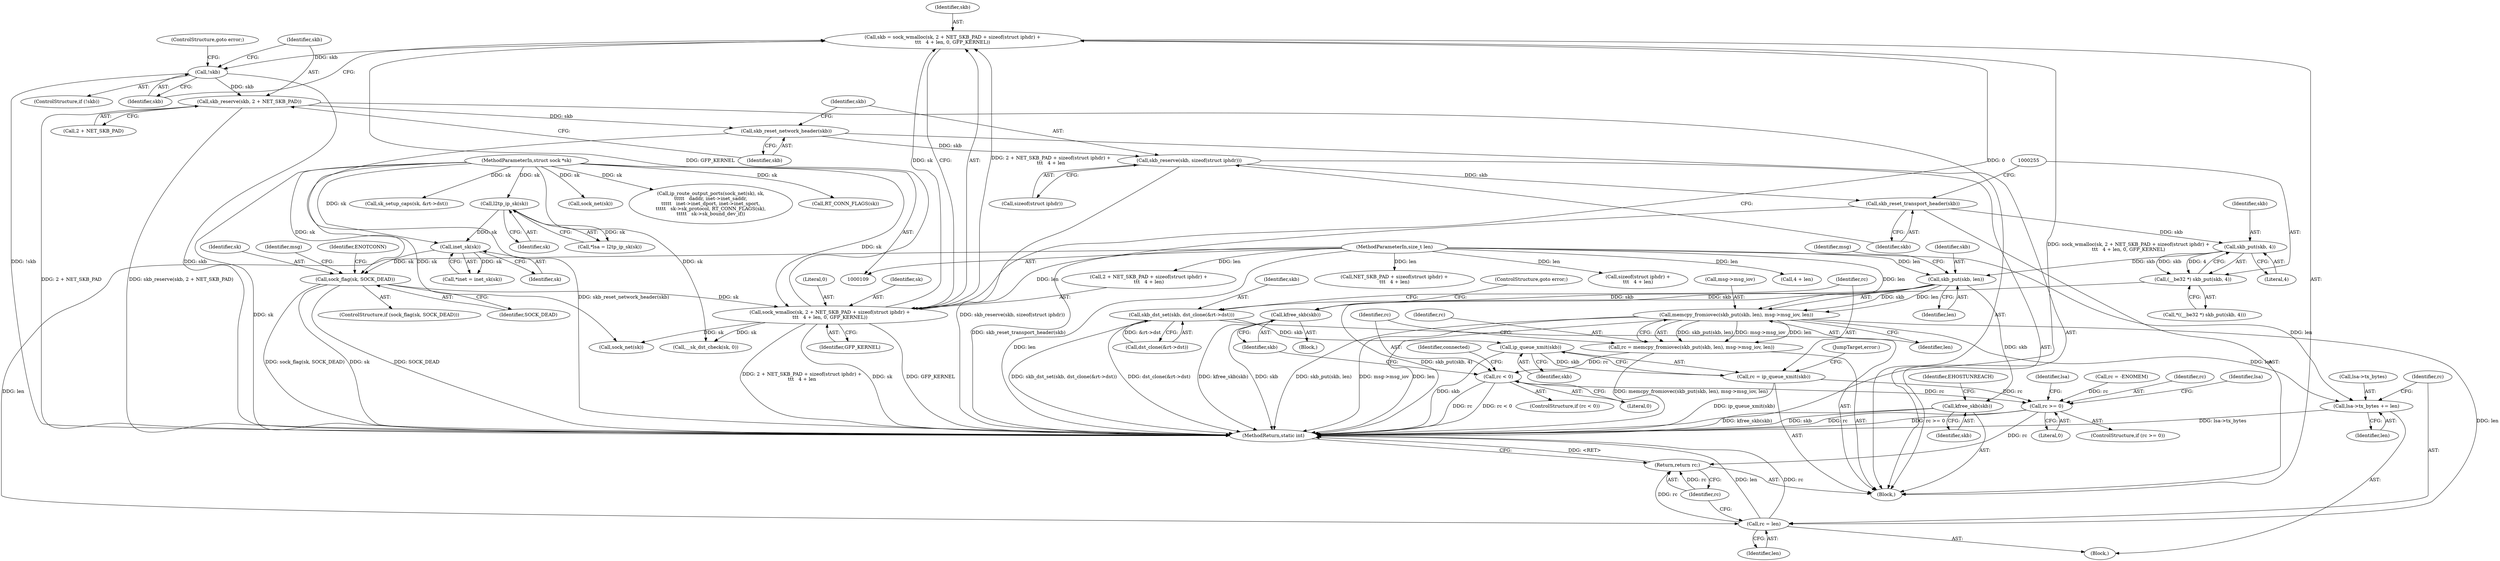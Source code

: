 digraph "0_linux_f6d8bd051c391c1c0458a30b2a7abcd939329259_34@pointer" {
"1000239" [label="(Call,skb_reserve(skb, 2 + NET_SKB_PAD))"];
"1000236" [label="(Call,!skb)"];
"1000219" [label="(Call,skb = sock_wmalloc(sk, 2 + NET_SKB_PAD + sizeof(struct iphdr) +\n\t\t\t   4 + len, 0, GFP_KERNEL))"];
"1000221" [label="(Call,sock_wmalloc(sk, 2 + NET_SKB_PAD + sizeof(struct iphdr) +\n\t\t\t   4 + len, 0, GFP_KERNEL))"];
"1000143" [label="(Call,sock_flag(sk, SOCK_DEAD))"];
"1000125" [label="(Call,inet_sk(sk))"];
"1000120" [label="(Call,l2tp_ip_sk(sk))"];
"1000111" [label="(MethodParameterIn,struct sock *sk)"];
"1000113" [label="(MethodParameterIn,size_t len)"];
"1000244" [label="(Call,skb_reset_network_header(skb))"];
"1000246" [label="(Call,skb_reserve(skb, sizeof(struct iphdr)))"];
"1000250" [label="(Call,skb_reset_transport_header(skb))"];
"1000256" [label="(Call,skb_put(skb, 4))"];
"1000254" [label="(Call,(__be32 *) skb_put(skb, 4))"];
"1000263" [label="(Call,skb_put(skb, len))"];
"1000262" [label="(Call,memcpy_fromiovec(skb_put(skb, len), msg->msg_iov, len))"];
"1000260" [label="(Call,rc = memcpy_fromiovec(skb_put(skb, len), msg->msg_iov, len))"];
"1000271" [label="(Call,rc < 0)"];
"1000350" [label="(Call,rc >= 0)"];
"1000372" [label="(Return,return rc;)"];
"1000358" [label="(Call,lsa->tx_bytes += len)"];
"1000363" [label="(Call,rc = len)"];
"1000275" [label="(Call,kfree_skb(skb))"];
"1000337" [label="(Call,skb_dst_set(skb, dst_clone(&rt->dst)))"];
"1000346" [label="(Call,ip_queue_xmit(skb))"];
"1000344" [label="(Call,rc = ip_queue_xmit(skb))"];
"1000379" [label="(Call,kfree_skb(skb))"];
"1000246" [label="(Call,skb_reserve(skb, sizeof(struct iphdr)))"];
"1000244" [label="(Call,skb_reset_network_header(skb))"];
"1000272" [label="(Identifier,rc)"];
"1000142" [label="(ControlStructure,if (sock_flag(sk, SOCK_DEAD)))"];
"1000363" [label="(Call,rc = len)"];
"1000235" [label="(ControlStructure,if (!skb))"];
"1000123" [label="(Call,*inet = inet_sk(sk))"];
"1000251" [label="(Identifier,skb)"];
"1000267" [label="(Identifier,msg)"];
"1000266" [label="(Call,msg->msg_iov)"];
"1000258" [label="(Literal,4)"];
"1000257" [label="(Identifier,skb)"];
"1000239" [label="(Call,skb_reserve(skb, 2 + NET_SKB_PAD))"];
"1000351" [label="(Identifier,rc)"];
"1000370" [label="(Identifier,lsa)"];
"1000111" [label="(MethodParameterIn,struct sock *sk)"];
"1000331" [label="(Call,sk_setup_caps(sk, &rt->dst))"];
"1000145" [label="(Identifier,SOCK_DEAD)"];
"1000276" [label="(Identifier,skb)"];
"1000364" [label="(Identifier,rc)"];
"1000345" [label="(Identifier,rc)"];
"1000241" [label="(Call,2 + NET_SKB_PAD)"];
"1000236" [label="(Call,!skb)"];
"1000114" [label="(Block,)"];
"1000277" [label="(ControlStructure,goto error;)"];
"1000121" [label="(Identifier,sk)"];
"1000350" [label="(Call,rc >= 0)"];
"1000344" [label="(Call,rc = ip_queue_xmit(skb))"];
"1000265" [label="(Identifier,len)"];
"1000118" [label="(Call,*lsa = l2tp_ip_sk(sk))"];
"1000261" [label="(Identifier,rc)"];
"1000346" [label="(Call,ip_queue_xmit(skb))"];
"1000284" [label="(Call,__sk_dst_check(sk, 0))"];
"1000233" [label="(Literal,0)"];
"1000219" [label="(Call,skb = sock_wmalloc(sk, 2 + NET_SKB_PAD + sizeof(struct iphdr) +\n\t\t\t   4 + len, 0, GFP_KERNEL))"];
"1000275" [label="(Call,kfree_skb(skb))"];
"1000240" [label="(Identifier,skb)"];
"1000222" [label="(Identifier,sk)"];
"1000260" [label="(Call,rc = memcpy_fromiovec(skb_put(skb, len), msg->msg_iov, len))"];
"1000274" [label="(Block,)"];
"1000220" [label="(Identifier,skb)"];
"1000376" [label="(Call,sock_net(sk))"];
"1000305" [label="(Call,ip_route_output_ports(sock_net(sk), sk,\n\t\t\t\t\t   daddr, inet->inet_saddr,\n\t\t\t\t\t   inet->inet_dport, inet->inet_sport,\n\t\t\t\t\t   sk->sk_protocol, RT_CONN_FLAGS(sk),\n\t\t\t\t\t   sk->sk_bound_dev_if))"];
"1000238" [label="(ControlStructure,goto error;)"];
"1000126" [label="(Identifier,sk)"];
"1000263" [label="(Call,skb_put(skb, len))"];
"1000234" [label="(Identifier,GFP_KERNEL)"];
"1000269" [label="(Identifier,len)"];
"1000256" [label="(Call,skb_put(skb, 4))"];
"1000352" [label="(Literal,0)"];
"1000279" [label="(Identifier,connected)"];
"1000143" [label="(Call,sock_flag(sk, SOCK_DEAD))"];
"1000250" [label="(Call,skb_reset_transport_header(skb))"];
"1000262" [label="(Call,memcpy_fromiovec(skb_put(skb, len), msg->msg_iov, len))"];
"1000337" [label="(Call,skb_dst_set(skb, dst_clone(&rt->dst)))"];
"1000365" [label="(Identifier,len)"];
"1000373" [label="(Identifier,rc)"];
"1000237" [label="(Identifier,skb)"];
"1000353" [label="(Block,)"];
"1000253" [label="(Call,*((__be32 *) skb_put(skb, 4)))"];
"1000270" [label="(ControlStructure,if (rc < 0))"];
"1000223" [label="(Call,2 + NET_SKB_PAD + sizeof(struct iphdr) +\n\t\t\t   4 + len)"];
"1000113" [label="(MethodParameterIn,size_t len)"];
"1000151" [label="(Identifier,msg)"];
"1000254" [label="(Call,(__be32 *) skb_put(skb, 4))"];
"1000347" [label="(Identifier,skb)"];
"1000349" [label="(ControlStructure,if (rc >= 0))"];
"1000383" [label="(Identifier,EHOSTUNREACH)"];
"1000356" [label="(Identifier,lsa)"];
"1000339" [label="(Call,dst_clone(&rt->dst))"];
"1000225" [label="(Call,NET_SKB_PAD + sizeof(struct iphdr) +\n\t\t\t   4 + len)"];
"1000248" [label="(Call,sizeof(struct iphdr))"];
"1000148" [label="(Identifier,ENOTCONN)"];
"1000380" [label="(Identifier,skb)"];
"1000338" [label="(Identifier,skb)"];
"1000372" [label="(Return,return rc;)"];
"1000144" [label="(Identifier,sk)"];
"1000384" [label="(MethodReturn,static int)"];
"1000348" [label="(JumpTarget,error:)"];
"1000273" [label="(Literal,0)"];
"1000227" [label="(Call,sizeof(struct iphdr) +\n\t\t\t   4 + len)"];
"1000359" [label="(Call,lsa->tx_bytes)"];
"1000221" [label="(Call,sock_wmalloc(sk, 2 + NET_SKB_PAD + sizeof(struct iphdr) +\n\t\t\t   4 + len, 0, GFP_KERNEL))"];
"1000230" [label="(Call,4 + len)"];
"1000271" [label="(Call,rc < 0)"];
"1000125" [label="(Call,inet_sk(sk))"];
"1000306" [label="(Call,sock_net(sk))"];
"1000120" [label="(Call,l2tp_ip_sk(sk))"];
"1000247" [label="(Identifier,skb)"];
"1000322" [label="(Call,RT_CONN_FLAGS(sk))"];
"1000264" [label="(Identifier,skb)"];
"1000245" [label="(Identifier,skb)"];
"1000379" [label="(Call,kfree_skb(skb))"];
"1000362" [label="(Identifier,len)"];
"1000358" [label="(Call,lsa->tx_bytes += len)"];
"1000215" [label="(Call,rc = -ENOMEM)"];
"1000239" -> "1000114"  [label="AST: "];
"1000239" -> "1000241"  [label="CFG: "];
"1000240" -> "1000239"  [label="AST: "];
"1000241" -> "1000239"  [label="AST: "];
"1000245" -> "1000239"  [label="CFG: "];
"1000239" -> "1000384"  [label="DDG: skb_reserve(skb, 2 + NET_SKB_PAD)"];
"1000239" -> "1000384"  [label="DDG: 2 + NET_SKB_PAD"];
"1000236" -> "1000239"  [label="DDG: skb"];
"1000239" -> "1000244"  [label="DDG: skb"];
"1000236" -> "1000235"  [label="AST: "];
"1000236" -> "1000237"  [label="CFG: "];
"1000237" -> "1000236"  [label="AST: "];
"1000238" -> "1000236"  [label="CFG: "];
"1000240" -> "1000236"  [label="CFG: "];
"1000236" -> "1000384"  [label="DDG: skb"];
"1000236" -> "1000384"  [label="DDG: !skb"];
"1000219" -> "1000236"  [label="DDG: skb"];
"1000219" -> "1000114"  [label="AST: "];
"1000219" -> "1000221"  [label="CFG: "];
"1000220" -> "1000219"  [label="AST: "];
"1000221" -> "1000219"  [label="AST: "];
"1000237" -> "1000219"  [label="CFG: "];
"1000219" -> "1000384"  [label="DDG: sock_wmalloc(sk, 2 + NET_SKB_PAD + sizeof(struct iphdr) +\n\t\t\t   4 + len, 0, GFP_KERNEL)"];
"1000221" -> "1000219"  [label="DDG: sk"];
"1000221" -> "1000219"  [label="DDG: 2 + NET_SKB_PAD + sizeof(struct iphdr) +\n\t\t\t   4 + len"];
"1000221" -> "1000219"  [label="DDG: 0"];
"1000221" -> "1000219"  [label="DDG: GFP_KERNEL"];
"1000221" -> "1000234"  [label="CFG: "];
"1000222" -> "1000221"  [label="AST: "];
"1000223" -> "1000221"  [label="AST: "];
"1000233" -> "1000221"  [label="AST: "];
"1000234" -> "1000221"  [label="AST: "];
"1000221" -> "1000384"  [label="DDG: 2 + NET_SKB_PAD + sizeof(struct iphdr) +\n\t\t\t   4 + len"];
"1000221" -> "1000384"  [label="DDG: sk"];
"1000221" -> "1000384"  [label="DDG: GFP_KERNEL"];
"1000143" -> "1000221"  [label="DDG: sk"];
"1000111" -> "1000221"  [label="DDG: sk"];
"1000113" -> "1000221"  [label="DDG: len"];
"1000221" -> "1000284"  [label="DDG: sk"];
"1000221" -> "1000306"  [label="DDG: sk"];
"1000143" -> "1000142"  [label="AST: "];
"1000143" -> "1000145"  [label="CFG: "];
"1000144" -> "1000143"  [label="AST: "];
"1000145" -> "1000143"  [label="AST: "];
"1000148" -> "1000143"  [label="CFG: "];
"1000151" -> "1000143"  [label="CFG: "];
"1000143" -> "1000384"  [label="DDG: sk"];
"1000143" -> "1000384"  [label="DDG: SOCK_DEAD"];
"1000143" -> "1000384"  [label="DDG: sock_flag(sk, SOCK_DEAD)"];
"1000125" -> "1000143"  [label="DDG: sk"];
"1000111" -> "1000143"  [label="DDG: sk"];
"1000125" -> "1000123"  [label="AST: "];
"1000125" -> "1000126"  [label="CFG: "];
"1000126" -> "1000125"  [label="AST: "];
"1000123" -> "1000125"  [label="CFG: "];
"1000125" -> "1000123"  [label="DDG: sk"];
"1000120" -> "1000125"  [label="DDG: sk"];
"1000111" -> "1000125"  [label="DDG: sk"];
"1000120" -> "1000118"  [label="AST: "];
"1000120" -> "1000121"  [label="CFG: "];
"1000121" -> "1000120"  [label="AST: "];
"1000118" -> "1000120"  [label="CFG: "];
"1000120" -> "1000118"  [label="DDG: sk"];
"1000111" -> "1000120"  [label="DDG: sk"];
"1000111" -> "1000109"  [label="AST: "];
"1000111" -> "1000384"  [label="DDG: sk"];
"1000111" -> "1000284"  [label="DDG: sk"];
"1000111" -> "1000306"  [label="DDG: sk"];
"1000111" -> "1000305"  [label="DDG: sk"];
"1000111" -> "1000322"  [label="DDG: sk"];
"1000111" -> "1000331"  [label="DDG: sk"];
"1000111" -> "1000376"  [label="DDG: sk"];
"1000113" -> "1000109"  [label="AST: "];
"1000113" -> "1000384"  [label="DDG: len"];
"1000113" -> "1000223"  [label="DDG: len"];
"1000113" -> "1000225"  [label="DDG: len"];
"1000113" -> "1000227"  [label="DDG: len"];
"1000113" -> "1000230"  [label="DDG: len"];
"1000113" -> "1000263"  [label="DDG: len"];
"1000113" -> "1000262"  [label="DDG: len"];
"1000113" -> "1000358"  [label="DDG: len"];
"1000113" -> "1000363"  [label="DDG: len"];
"1000244" -> "1000114"  [label="AST: "];
"1000244" -> "1000245"  [label="CFG: "];
"1000245" -> "1000244"  [label="AST: "];
"1000247" -> "1000244"  [label="CFG: "];
"1000244" -> "1000384"  [label="DDG: skb_reset_network_header(skb)"];
"1000244" -> "1000246"  [label="DDG: skb"];
"1000246" -> "1000114"  [label="AST: "];
"1000246" -> "1000248"  [label="CFG: "];
"1000247" -> "1000246"  [label="AST: "];
"1000248" -> "1000246"  [label="AST: "];
"1000251" -> "1000246"  [label="CFG: "];
"1000246" -> "1000384"  [label="DDG: skb_reserve(skb, sizeof(struct iphdr))"];
"1000246" -> "1000250"  [label="DDG: skb"];
"1000250" -> "1000114"  [label="AST: "];
"1000250" -> "1000251"  [label="CFG: "];
"1000251" -> "1000250"  [label="AST: "];
"1000255" -> "1000250"  [label="CFG: "];
"1000250" -> "1000384"  [label="DDG: skb_reset_transport_header(skb)"];
"1000250" -> "1000256"  [label="DDG: skb"];
"1000256" -> "1000254"  [label="AST: "];
"1000256" -> "1000258"  [label="CFG: "];
"1000257" -> "1000256"  [label="AST: "];
"1000258" -> "1000256"  [label="AST: "];
"1000254" -> "1000256"  [label="CFG: "];
"1000256" -> "1000254"  [label="DDG: skb"];
"1000256" -> "1000254"  [label="DDG: 4"];
"1000256" -> "1000263"  [label="DDG: skb"];
"1000254" -> "1000253"  [label="AST: "];
"1000255" -> "1000254"  [label="AST: "];
"1000253" -> "1000254"  [label="CFG: "];
"1000254" -> "1000384"  [label="DDG: skb_put(skb, 4)"];
"1000263" -> "1000262"  [label="AST: "];
"1000263" -> "1000265"  [label="CFG: "];
"1000264" -> "1000263"  [label="AST: "];
"1000265" -> "1000263"  [label="AST: "];
"1000267" -> "1000263"  [label="CFG: "];
"1000263" -> "1000262"  [label="DDG: skb"];
"1000263" -> "1000262"  [label="DDG: len"];
"1000263" -> "1000275"  [label="DDG: skb"];
"1000263" -> "1000337"  [label="DDG: skb"];
"1000263" -> "1000379"  [label="DDG: skb"];
"1000262" -> "1000260"  [label="AST: "];
"1000262" -> "1000269"  [label="CFG: "];
"1000266" -> "1000262"  [label="AST: "];
"1000269" -> "1000262"  [label="AST: "];
"1000260" -> "1000262"  [label="CFG: "];
"1000262" -> "1000384"  [label="DDG: len"];
"1000262" -> "1000384"  [label="DDG: skb_put(skb, len)"];
"1000262" -> "1000384"  [label="DDG: msg->msg_iov"];
"1000262" -> "1000260"  [label="DDG: skb_put(skb, len)"];
"1000262" -> "1000260"  [label="DDG: msg->msg_iov"];
"1000262" -> "1000260"  [label="DDG: len"];
"1000262" -> "1000358"  [label="DDG: len"];
"1000262" -> "1000363"  [label="DDG: len"];
"1000260" -> "1000114"  [label="AST: "];
"1000261" -> "1000260"  [label="AST: "];
"1000272" -> "1000260"  [label="CFG: "];
"1000260" -> "1000384"  [label="DDG: memcpy_fromiovec(skb_put(skb, len), msg->msg_iov, len)"];
"1000260" -> "1000271"  [label="DDG: rc"];
"1000271" -> "1000270"  [label="AST: "];
"1000271" -> "1000273"  [label="CFG: "];
"1000272" -> "1000271"  [label="AST: "];
"1000273" -> "1000271"  [label="AST: "];
"1000276" -> "1000271"  [label="CFG: "];
"1000279" -> "1000271"  [label="CFG: "];
"1000271" -> "1000384"  [label="DDG: rc"];
"1000271" -> "1000384"  [label="DDG: rc < 0"];
"1000271" -> "1000350"  [label="DDG: rc"];
"1000350" -> "1000349"  [label="AST: "];
"1000350" -> "1000352"  [label="CFG: "];
"1000351" -> "1000350"  [label="AST: "];
"1000352" -> "1000350"  [label="AST: "];
"1000356" -> "1000350"  [label="CFG: "];
"1000370" -> "1000350"  [label="CFG: "];
"1000350" -> "1000384"  [label="DDG: rc"];
"1000350" -> "1000384"  [label="DDG: rc >= 0"];
"1000215" -> "1000350"  [label="DDG: rc"];
"1000344" -> "1000350"  [label="DDG: rc"];
"1000350" -> "1000372"  [label="DDG: rc"];
"1000372" -> "1000114"  [label="AST: "];
"1000372" -> "1000373"  [label="CFG: "];
"1000373" -> "1000372"  [label="AST: "];
"1000384" -> "1000372"  [label="CFG: "];
"1000372" -> "1000384"  [label="DDG: <RET>"];
"1000373" -> "1000372"  [label="DDG: rc"];
"1000363" -> "1000372"  [label="DDG: rc"];
"1000358" -> "1000353"  [label="AST: "];
"1000358" -> "1000362"  [label="CFG: "];
"1000359" -> "1000358"  [label="AST: "];
"1000362" -> "1000358"  [label="AST: "];
"1000364" -> "1000358"  [label="CFG: "];
"1000358" -> "1000384"  [label="DDG: lsa->tx_bytes"];
"1000363" -> "1000353"  [label="AST: "];
"1000363" -> "1000365"  [label="CFG: "];
"1000364" -> "1000363"  [label="AST: "];
"1000365" -> "1000363"  [label="AST: "];
"1000373" -> "1000363"  [label="CFG: "];
"1000363" -> "1000384"  [label="DDG: len"];
"1000363" -> "1000384"  [label="DDG: rc"];
"1000275" -> "1000274"  [label="AST: "];
"1000275" -> "1000276"  [label="CFG: "];
"1000276" -> "1000275"  [label="AST: "];
"1000277" -> "1000275"  [label="CFG: "];
"1000275" -> "1000384"  [label="DDG: kfree_skb(skb)"];
"1000275" -> "1000384"  [label="DDG: skb"];
"1000337" -> "1000114"  [label="AST: "];
"1000337" -> "1000339"  [label="CFG: "];
"1000338" -> "1000337"  [label="AST: "];
"1000339" -> "1000337"  [label="AST: "];
"1000345" -> "1000337"  [label="CFG: "];
"1000337" -> "1000384"  [label="DDG: dst_clone(&rt->dst)"];
"1000337" -> "1000384"  [label="DDG: skb_dst_set(skb, dst_clone(&rt->dst))"];
"1000339" -> "1000337"  [label="DDG: &rt->dst"];
"1000337" -> "1000346"  [label="DDG: skb"];
"1000346" -> "1000344"  [label="AST: "];
"1000346" -> "1000347"  [label="CFG: "];
"1000347" -> "1000346"  [label="AST: "];
"1000344" -> "1000346"  [label="CFG: "];
"1000346" -> "1000384"  [label="DDG: skb"];
"1000346" -> "1000344"  [label="DDG: skb"];
"1000344" -> "1000114"  [label="AST: "];
"1000345" -> "1000344"  [label="AST: "];
"1000348" -> "1000344"  [label="CFG: "];
"1000344" -> "1000384"  [label="DDG: ip_queue_xmit(skb)"];
"1000379" -> "1000114"  [label="AST: "];
"1000379" -> "1000380"  [label="CFG: "];
"1000380" -> "1000379"  [label="AST: "];
"1000383" -> "1000379"  [label="CFG: "];
"1000379" -> "1000384"  [label="DDG: skb"];
"1000379" -> "1000384"  [label="DDG: kfree_skb(skb)"];
}
